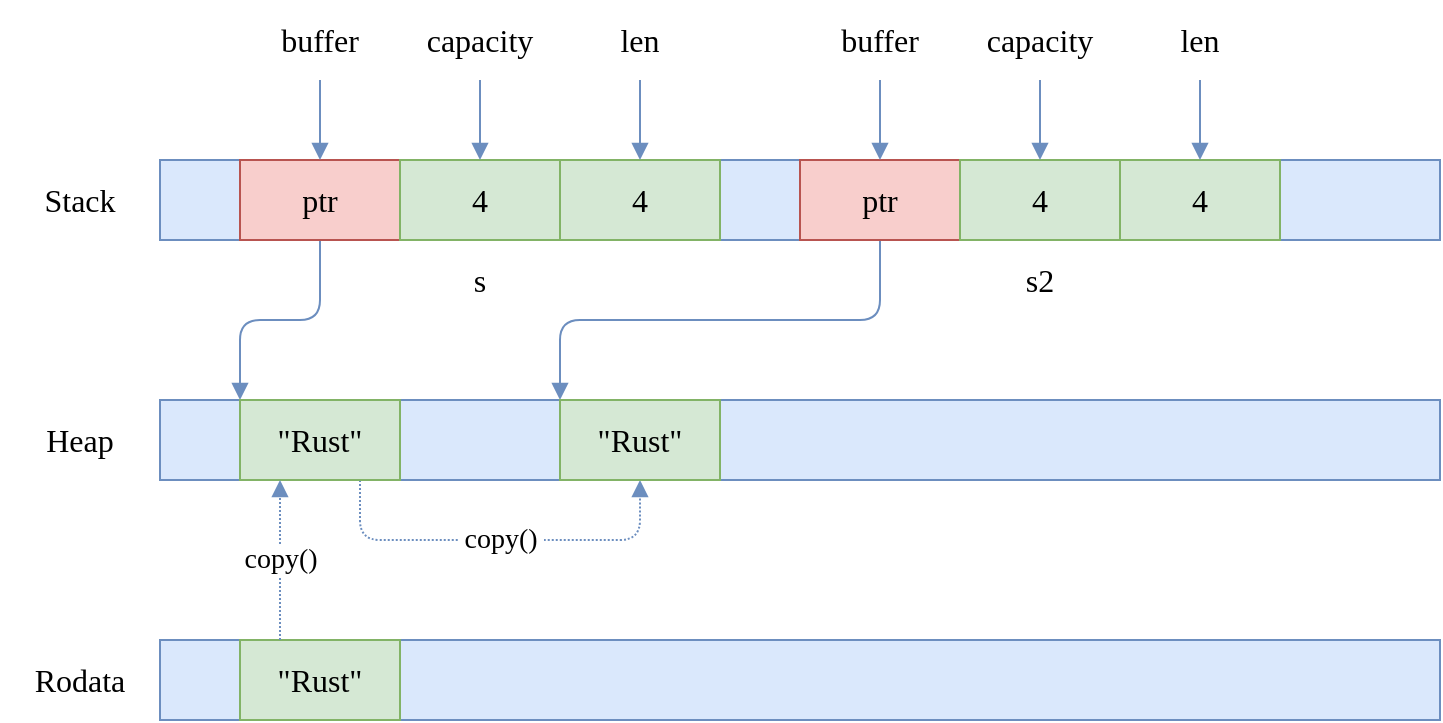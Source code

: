 <mxfile version="24.2.5" type="device">
  <diagram name="Page-1" id="gqmWBBxBJFioC2_XbX1-">
    <mxGraphModel dx="1420" dy="821" grid="1" gridSize="10" guides="1" tooltips="1" connect="1" arrows="1" fold="1" page="1" pageScale="1" pageWidth="850" pageHeight="1100" math="0" shadow="0">
      <root>
        <mxCell id="0" />
        <mxCell id="1" parent="0" />
        <mxCell id="ceig-xXO1S4HOB5uPlmR-1" value="" style="rounded=0;whiteSpace=wrap;html=1;shadow=0;strokeColor=#6c8ebf;strokeWidth=1;fontFamily=Ubuntu;fontSize=16;fontStyle=0;fillColor=#dae8fc;" vertex="1" parent="1">
          <mxGeometry x="200" y="240" width="640" height="40" as="geometry" />
        </mxCell>
        <mxCell id="ceig-xXO1S4HOB5uPlmR-2" value="Stack" style="text;html=1;align=center;verticalAlign=middle;whiteSpace=wrap;rounded=0;fontFamily=Ubuntu;fontSize=16;fontStyle=0;" vertex="1" parent="1">
          <mxGeometry x="120" y="240" width="80" height="40" as="geometry" />
        </mxCell>
        <mxCell id="ceig-xXO1S4HOB5uPlmR-3" value="" style="rounded=0;whiteSpace=wrap;html=1;shadow=0;strokeColor=#6c8ebf;strokeWidth=1;fontFamily=Ubuntu;fontSize=16;fontStyle=0;fillColor=#dae8fc;" vertex="1" parent="1">
          <mxGeometry x="200" y="360" width="640" height="40" as="geometry" />
        </mxCell>
        <mxCell id="ceig-xXO1S4HOB5uPlmR-4" value="Heap" style="text;html=1;align=center;verticalAlign=middle;whiteSpace=wrap;rounded=0;fontFamily=Ubuntu;fontSize=16;fontStyle=0;" vertex="1" parent="1">
          <mxGeometry x="120" y="360" width="80" height="40" as="geometry" />
        </mxCell>
        <mxCell id="ceig-xXO1S4HOB5uPlmR-16" style="edgeStyle=orthogonalEdgeStyle;rounded=1;orthogonalLoop=1;jettySize=auto;html=1;entryX=0;entryY=0;entryDx=0;entryDy=0;shadow=0;strokeColor=#6c8ebf;strokeWidth=1;fontFamily=Ubuntu;fontSize=14;fontStyle=0;endArrow=block;endFill=1;fillColor=#dae8fc;" edge="1" parent="1" source="ceig-xXO1S4HOB5uPlmR-8" target="ceig-xXO1S4HOB5uPlmR-14">
          <mxGeometry relative="1" as="geometry" />
        </mxCell>
        <mxCell id="ceig-xXO1S4HOB5uPlmR-8" value="ptr" style="rounded=0;whiteSpace=wrap;html=1;shadow=0;strokeColor=#b85450;strokeWidth=1;fontFamily=Ubuntu;fontSize=16;fontStyle=0;fillColor=#f8cecc;" vertex="1" parent="1">
          <mxGeometry x="240" y="240" width="80" height="40" as="geometry" />
        </mxCell>
        <mxCell id="ceig-xXO1S4HOB5uPlmR-9" value="4" style="rounded=0;whiteSpace=wrap;html=1;shadow=0;strokeColor=#82b366;strokeWidth=1;fontFamily=Ubuntu;fontSize=16;fontStyle=0;fillColor=#d5e8d4;" vertex="1" parent="1">
          <mxGeometry x="320" y="240" width="80" height="40" as="geometry" />
        </mxCell>
        <mxCell id="ceig-xXO1S4HOB5uPlmR-10" value="4" style="rounded=0;whiteSpace=wrap;html=1;shadow=0;strokeColor=#82b366;strokeWidth=1;fontFamily=Ubuntu;fontSize=16;fontStyle=0;fillColor=#d5e8d4;" vertex="1" parent="1">
          <mxGeometry x="400" y="240" width="80" height="40" as="geometry" />
        </mxCell>
        <mxCell id="ceig-xXO1S4HOB5uPlmR-17" style="edgeStyle=orthogonalEdgeStyle;rounded=1;orthogonalLoop=1;jettySize=auto;html=1;entryX=0;entryY=0;entryDx=0;entryDy=0;shadow=0;strokeColor=#6c8ebf;strokeWidth=1;fontFamily=Ubuntu;fontSize=14;fontStyle=0;endArrow=block;endFill=1;fillColor=#dae8fc;" edge="1" parent="1" source="ceig-xXO1S4HOB5uPlmR-11" target="ceig-xXO1S4HOB5uPlmR-15">
          <mxGeometry relative="1" as="geometry">
            <Array as="points">
              <mxPoint x="560" y="320" />
              <mxPoint x="400" y="320" />
            </Array>
          </mxGeometry>
        </mxCell>
        <mxCell id="ceig-xXO1S4HOB5uPlmR-11" value="ptr" style="rounded=0;whiteSpace=wrap;html=1;shadow=0;strokeColor=#b85450;strokeWidth=1;fontFamily=Ubuntu;fontSize=16;fontStyle=0;fillColor=#f8cecc;" vertex="1" parent="1">
          <mxGeometry x="520" y="240" width="80" height="40" as="geometry" />
        </mxCell>
        <mxCell id="ceig-xXO1S4HOB5uPlmR-12" value="4" style="rounded=0;whiteSpace=wrap;html=1;shadow=0;strokeColor=#82b366;strokeWidth=1;fontFamily=Ubuntu;fontSize=16;fontStyle=0;fillColor=#d5e8d4;" vertex="1" parent="1">
          <mxGeometry x="600" y="240" width="80" height="40" as="geometry" />
        </mxCell>
        <mxCell id="ceig-xXO1S4HOB5uPlmR-13" value="4" style="rounded=0;whiteSpace=wrap;html=1;shadow=0;strokeColor=#82b366;strokeWidth=1;fontFamily=Ubuntu;fontSize=16;fontStyle=0;fillColor=#d5e8d4;" vertex="1" parent="1">
          <mxGeometry x="680" y="240" width="80" height="40" as="geometry" />
        </mxCell>
        <mxCell id="ceig-xXO1S4HOB5uPlmR-25" value="&amp;nbsp;copy()&amp;nbsp;" style="edgeStyle=orthogonalEdgeStyle;rounded=1;orthogonalLoop=1;jettySize=auto;html=1;entryX=0.5;entryY=1;entryDx=0;entryDy=0;shadow=0;strokeColor=#6c8ebf;strokeWidth=1;fontFamily=Ubuntu;fontSize=14;fontStyle=0;endArrow=block;endFill=1;fillColor=#dae8fc;exitX=0.75;exitY=1;exitDx=0;exitDy=0;dashed=1;dashPattern=1 1;" edge="1" parent="1" source="ceig-xXO1S4HOB5uPlmR-14" target="ceig-xXO1S4HOB5uPlmR-15">
          <mxGeometry relative="1" as="geometry">
            <Array as="points">
              <mxPoint x="300" y="430" />
              <mxPoint x="440" y="430" />
            </Array>
            <mxPoint as="offset" />
          </mxGeometry>
        </mxCell>
        <mxCell id="ceig-xXO1S4HOB5uPlmR-14" value="&quot;Rust&quot;" style="rounded=0;whiteSpace=wrap;html=1;shadow=0;strokeColor=#82b366;strokeWidth=1;fontFamily=Ubuntu;fontSize=16;fontStyle=0;fillColor=#d5e8d4;" vertex="1" parent="1">
          <mxGeometry x="240" y="360" width="80" height="40" as="geometry" />
        </mxCell>
        <mxCell id="ceig-xXO1S4HOB5uPlmR-15" value="&quot;Rust&quot;" style="rounded=0;whiteSpace=wrap;html=1;shadow=0;strokeColor=#82b366;strokeWidth=1;fontFamily=Ubuntu;fontSize=16;fontStyle=0;fillColor=#d5e8d4;" vertex="1" parent="1">
          <mxGeometry x="400" y="360" width="80" height="40" as="geometry" />
        </mxCell>
        <mxCell id="ceig-xXO1S4HOB5uPlmR-18" value="s" style="text;html=1;align=center;verticalAlign=middle;whiteSpace=wrap;rounded=0;fontFamily=Ubuntu;fontSize=16;fontStyle=0;" vertex="1" parent="1">
          <mxGeometry x="320" y="280" width="80" height="40" as="geometry" />
        </mxCell>
        <mxCell id="ceig-xXO1S4HOB5uPlmR-19" value="s2" style="text;html=1;align=center;verticalAlign=middle;whiteSpace=wrap;rounded=0;fontFamily=Ubuntu;fontSize=16;fontStyle=0;" vertex="1" parent="1">
          <mxGeometry x="600" y="280" width="80" height="40" as="geometry" />
        </mxCell>
        <mxCell id="ceig-xXO1S4HOB5uPlmR-31" style="edgeStyle=orthogonalEdgeStyle;rounded=1;orthogonalLoop=1;jettySize=auto;html=1;entryX=0.5;entryY=0;entryDx=0;entryDy=0;shadow=0;strokeColor=#6c8ebf;strokeWidth=1;fontFamily=Ubuntu;fontSize=14;fontStyle=0;endArrow=block;endFill=1;fillColor=#dae8fc;" edge="1" parent="1" source="ceig-xXO1S4HOB5uPlmR-22" target="ceig-xXO1S4HOB5uPlmR-8">
          <mxGeometry relative="1" as="geometry" />
        </mxCell>
        <mxCell id="ceig-xXO1S4HOB5uPlmR-22" value="buffer" style="text;html=1;align=center;verticalAlign=middle;whiteSpace=wrap;rounded=0;fontFamily=Ubuntu;fontSize=16;fontStyle=0;" vertex="1" parent="1">
          <mxGeometry x="240" y="160" width="80" height="40" as="geometry" />
        </mxCell>
        <mxCell id="ceig-xXO1S4HOB5uPlmR-23" value="" style="group" vertex="1" connectable="0" parent="1">
          <mxGeometry x="120" y="480" width="720" height="40" as="geometry" />
        </mxCell>
        <mxCell id="ceig-xXO1S4HOB5uPlmR-5" value="Rodata" style="text;html=1;align=center;verticalAlign=middle;whiteSpace=wrap;rounded=0;fontFamily=Ubuntu;fontSize=16;fontStyle=0;" vertex="1" parent="ceig-xXO1S4HOB5uPlmR-23">
          <mxGeometry width="80" height="40" as="geometry" />
        </mxCell>
        <mxCell id="ceig-xXO1S4HOB5uPlmR-6" value="" style="rounded=0;whiteSpace=wrap;html=1;shadow=0;strokeColor=#6c8ebf;strokeWidth=1;fontFamily=Ubuntu;fontSize=16;fontStyle=0;fillColor=#dae8fc;" vertex="1" parent="ceig-xXO1S4HOB5uPlmR-23">
          <mxGeometry x="80" width="640" height="40" as="geometry" />
        </mxCell>
        <mxCell id="ceig-xXO1S4HOB5uPlmR-7" value="&quot;Rust&quot;" style="rounded=0;whiteSpace=wrap;html=1;shadow=0;strokeColor=#82b366;strokeWidth=1;fontFamily=Ubuntu;fontSize=16;fontStyle=0;fillColor=#d5e8d4;" vertex="1" parent="ceig-xXO1S4HOB5uPlmR-23">
          <mxGeometry x="120" width="80" height="40" as="geometry" />
        </mxCell>
        <mxCell id="ceig-xXO1S4HOB5uPlmR-24" value="copy()" style="edgeStyle=orthogonalEdgeStyle;rounded=1;orthogonalLoop=1;jettySize=auto;html=1;entryX=0.25;entryY=1;entryDx=0;entryDy=0;shadow=0;strokeColor=#6c8ebf;strokeWidth=1;fontFamily=Ubuntu;fontSize=14;fontStyle=0;endArrow=block;endFill=1;fillColor=#dae8fc;dashed=1;dashPattern=1 1;exitX=0.25;exitY=0;exitDx=0;exitDy=0;" edge="1" parent="1" source="ceig-xXO1S4HOB5uPlmR-7" target="ceig-xXO1S4HOB5uPlmR-14">
          <mxGeometry relative="1" as="geometry" />
        </mxCell>
        <mxCell id="ceig-xXO1S4HOB5uPlmR-32" style="edgeStyle=orthogonalEdgeStyle;rounded=1;orthogonalLoop=1;jettySize=auto;html=1;shadow=0;strokeColor=#6c8ebf;strokeWidth=1;fontFamily=Ubuntu;fontSize=14;fontStyle=0;endArrow=block;endFill=1;fillColor=#dae8fc;" edge="1" parent="1" source="ceig-xXO1S4HOB5uPlmR-26" target="ceig-xXO1S4HOB5uPlmR-9">
          <mxGeometry relative="1" as="geometry" />
        </mxCell>
        <mxCell id="ceig-xXO1S4HOB5uPlmR-26" value="capacity" style="text;html=1;align=center;verticalAlign=middle;whiteSpace=wrap;rounded=0;fontFamily=Ubuntu;fontSize=16;fontStyle=0;" vertex="1" parent="1">
          <mxGeometry x="320" y="160" width="80" height="40" as="geometry" />
        </mxCell>
        <mxCell id="ceig-xXO1S4HOB5uPlmR-33" style="edgeStyle=orthogonalEdgeStyle;rounded=1;orthogonalLoop=1;jettySize=auto;html=1;entryX=0.5;entryY=0;entryDx=0;entryDy=0;shadow=0;strokeColor=#6c8ebf;strokeWidth=1;fontFamily=Ubuntu;fontSize=14;fontStyle=0;endArrow=block;endFill=1;fillColor=#dae8fc;" edge="1" parent="1" source="ceig-xXO1S4HOB5uPlmR-27" target="ceig-xXO1S4HOB5uPlmR-10">
          <mxGeometry relative="1" as="geometry" />
        </mxCell>
        <mxCell id="ceig-xXO1S4HOB5uPlmR-27" value="len" style="text;html=1;align=center;verticalAlign=middle;whiteSpace=wrap;rounded=0;fontFamily=Ubuntu;fontSize=16;fontStyle=0;" vertex="1" parent="1">
          <mxGeometry x="400" y="160" width="80" height="40" as="geometry" />
        </mxCell>
        <mxCell id="ceig-xXO1S4HOB5uPlmR-34" style="edgeStyle=orthogonalEdgeStyle;rounded=1;orthogonalLoop=1;jettySize=auto;html=1;shadow=0;strokeColor=#6c8ebf;strokeWidth=1;fontFamily=Ubuntu;fontSize=14;fontStyle=0;endArrow=block;endFill=1;fillColor=#dae8fc;" edge="1" parent="1" source="ceig-xXO1S4HOB5uPlmR-28" target="ceig-xXO1S4HOB5uPlmR-11">
          <mxGeometry relative="1" as="geometry" />
        </mxCell>
        <mxCell id="ceig-xXO1S4HOB5uPlmR-28" value="buffer" style="text;html=1;align=center;verticalAlign=middle;whiteSpace=wrap;rounded=0;fontFamily=Ubuntu;fontSize=16;fontStyle=0;" vertex="1" parent="1">
          <mxGeometry x="520" y="160" width="80" height="40" as="geometry" />
        </mxCell>
        <mxCell id="ceig-xXO1S4HOB5uPlmR-35" style="edgeStyle=orthogonalEdgeStyle;rounded=1;orthogonalLoop=1;jettySize=auto;html=1;entryX=0.5;entryY=0;entryDx=0;entryDy=0;shadow=0;strokeColor=#6c8ebf;strokeWidth=1;fontFamily=Ubuntu;fontSize=14;fontStyle=0;endArrow=block;endFill=1;fillColor=#dae8fc;" edge="1" parent="1" source="ceig-xXO1S4HOB5uPlmR-29" target="ceig-xXO1S4HOB5uPlmR-12">
          <mxGeometry relative="1" as="geometry" />
        </mxCell>
        <mxCell id="ceig-xXO1S4HOB5uPlmR-29" value="capacity" style="text;html=1;align=center;verticalAlign=middle;whiteSpace=wrap;rounded=0;fontFamily=Ubuntu;fontSize=16;fontStyle=0;" vertex="1" parent="1">
          <mxGeometry x="600" y="160" width="80" height="40" as="geometry" />
        </mxCell>
        <mxCell id="ceig-xXO1S4HOB5uPlmR-36" style="edgeStyle=orthogonalEdgeStyle;rounded=1;orthogonalLoop=1;jettySize=auto;html=1;shadow=0;strokeColor=#6c8ebf;strokeWidth=1;fontFamily=Ubuntu;fontSize=14;fontStyle=0;endArrow=block;endFill=1;fillColor=#dae8fc;" edge="1" parent="1" source="ceig-xXO1S4HOB5uPlmR-30" target="ceig-xXO1S4HOB5uPlmR-13">
          <mxGeometry relative="1" as="geometry" />
        </mxCell>
        <mxCell id="ceig-xXO1S4HOB5uPlmR-30" value="len" style="text;html=1;align=center;verticalAlign=middle;whiteSpace=wrap;rounded=0;fontFamily=Ubuntu;fontSize=16;fontStyle=0;" vertex="1" parent="1">
          <mxGeometry x="680" y="160" width="80" height="40" as="geometry" />
        </mxCell>
      </root>
    </mxGraphModel>
  </diagram>
</mxfile>
